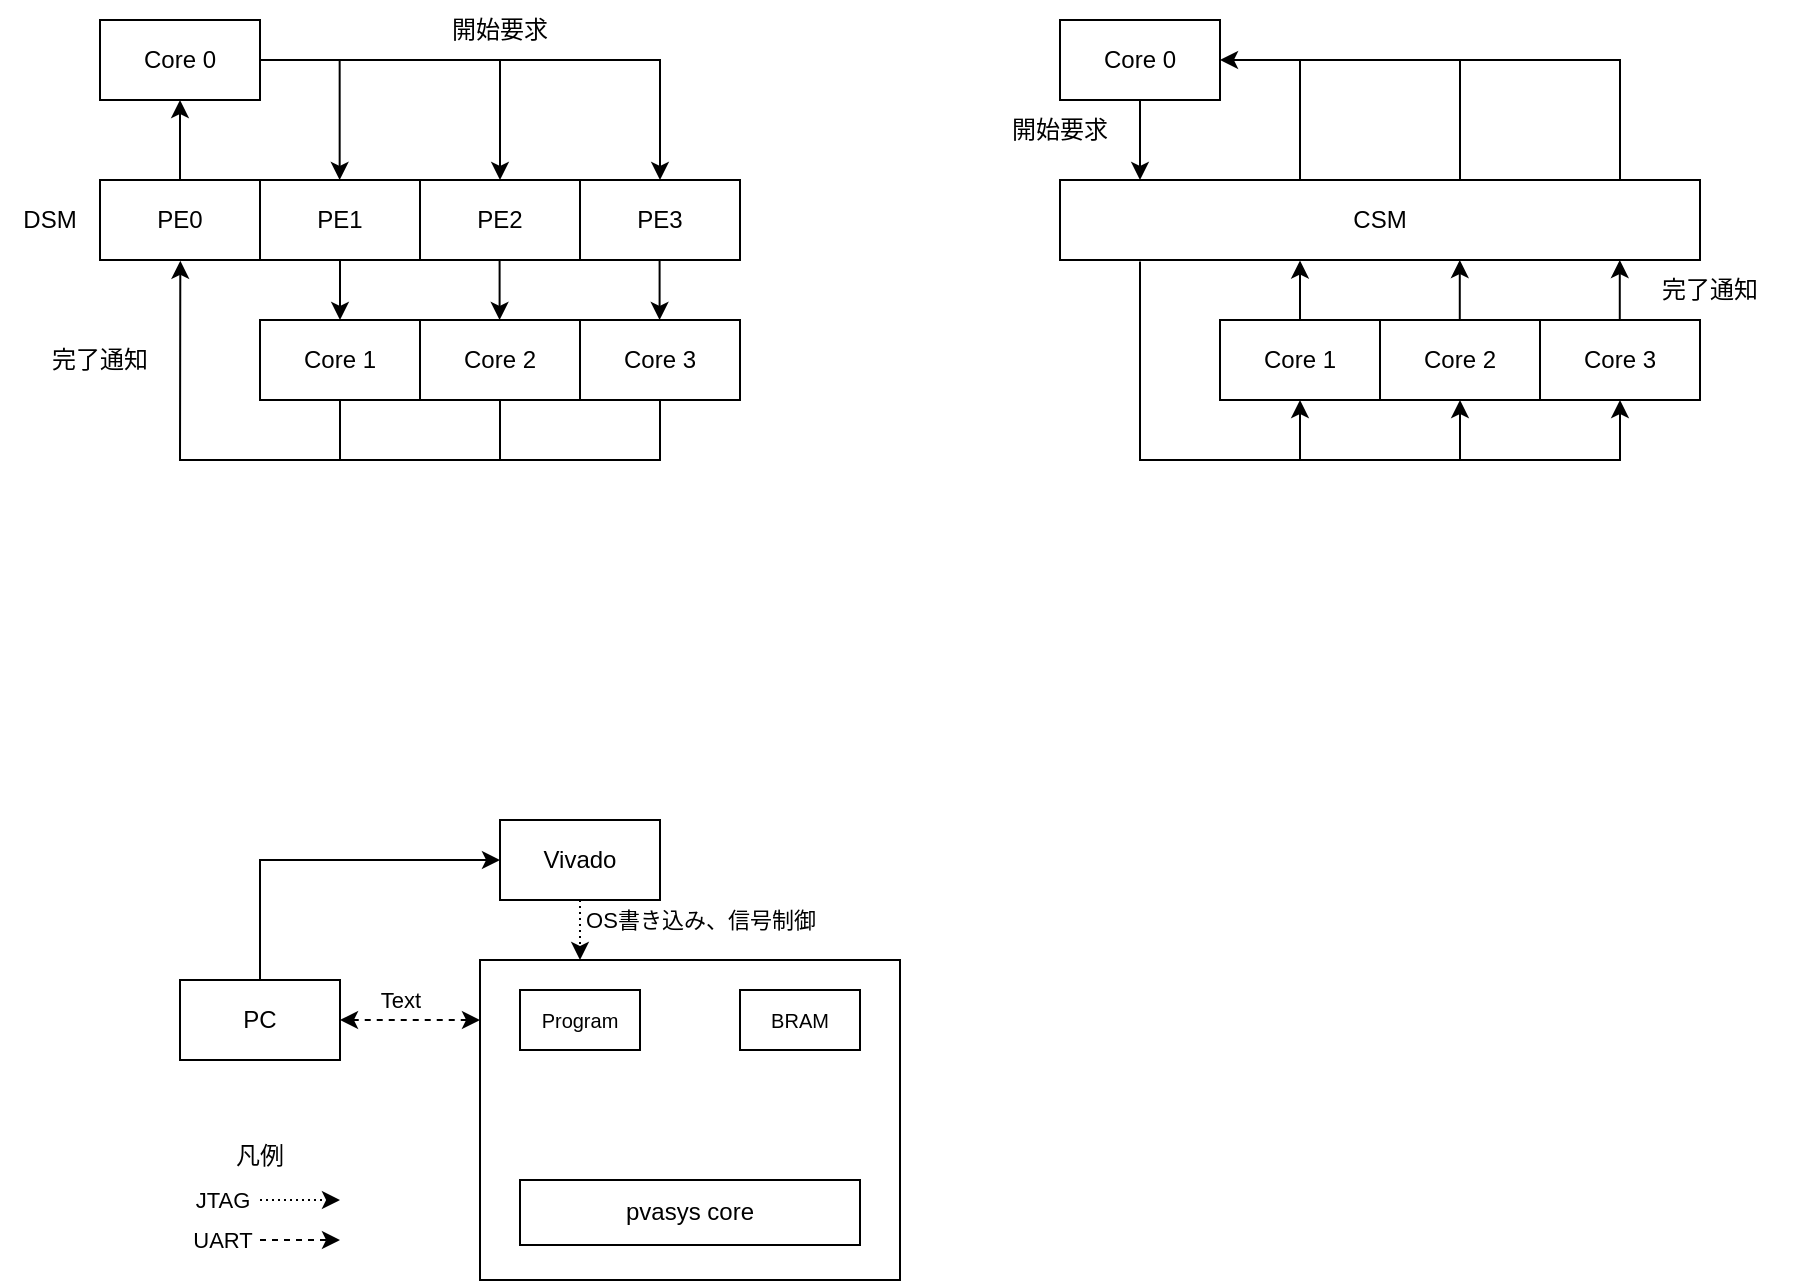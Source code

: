<mxfile version="26.0.10">
  <diagram name="ページ1" id="RiC1qsOWWhuBx3b6LQET">
    <mxGraphModel dx="478" dy="249" grid="1" gridSize="10" guides="1" tooltips="1" connect="1" arrows="1" fold="1" page="1" pageScale="1" pageWidth="827" pageHeight="1169" math="0" shadow="0">
      <root>
        <mxCell id="0" />
        <mxCell id="1" parent="0" />
        <mxCell id="sKgbOW6Ae2z0dJOd7zyF-14" value="" style="rounded=0;whiteSpace=wrap;html=1;labelPosition=right;verticalLabelPosition=bottom;align=left;verticalAlign=top;fontStyle=0;horizontal=1;" vertex="1" parent="1">
          <mxGeometry x="350" y="910" width="210" height="160" as="geometry" />
        </mxCell>
        <mxCell id="qzr4x4b0WC48PWO0vG4D-1" value="PE0" style="rounded=0;whiteSpace=wrap;html=1;" parent="1" vertex="1">
          <mxGeometry x="160" y="520" width="80" height="40" as="geometry" />
        </mxCell>
        <mxCell id="qzr4x4b0WC48PWO0vG4D-2" value="PE1" style="rounded=0;whiteSpace=wrap;html=1;" parent="1" vertex="1">
          <mxGeometry x="240" y="520" width="80" height="40" as="geometry" />
        </mxCell>
        <mxCell id="qzr4x4b0WC48PWO0vG4D-3" value="PE2" style="rounded=0;whiteSpace=wrap;html=1;" parent="1" vertex="1">
          <mxGeometry x="320" y="520" width="80" height="40" as="geometry" />
        </mxCell>
        <mxCell id="qzr4x4b0WC48PWO0vG4D-4" value="PE3" style="rounded=0;whiteSpace=wrap;html=1;" parent="1" vertex="1">
          <mxGeometry x="400" y="520" width="80" height="40" as="geometry" />
        </mxCell>
        <mxCell id="qzr4x4b0WC48PWO0vG4D-6" value="Core 0" style="rounded=0;whiteSpace=wrap;html=1;" parent="1" vertex="1">
          <mxGeometry x="160" y="440" width="80" height="40" as="geometry" />
        </mxCell>
        <mxCell id="qzr4x4b0WC48PWO0vG4D-7" value="Core 1" style="rounded=0;whiteSpace=wrap;html=1;" parent="1" vertex="1">
          <mxGeometry x="240" y="590" width="80" height="40" as="geometry" />
        </mxCell>
        <mxCell id="qzr4x4b0WC48PWO0vG4D-8" value="Core 2" style="rounded=0;whiteSpace=wrap;html=1;" parent="1" vertex="1">
          <mxGeometry x="320" y="590" width="80" height="40" as="geometry" />
        </mxCell>
        <mxCell id="qzr4x4b0WC48PWO0vG4D-9" value="Core 3" style="rounded=0;whiteSpace=wrap;html=1;" parent="1" vertex="1">
          <mxGeometry x="400" y="590" width="80" height="40" as="geometry" />
        </mxCell>
        <mxCell id="qzr4x4b0WC48PWO0vG4D-14" value="" style="endArrow=classic;html=1;rounded=0;exitX=0.5;exitY=1;exitDx=0;exitDy=0;entryX=0.502;entryY=1.01;entryDx=0;entryDy=0;entryPerimeter=0;" parent="1" source="qzr4x4b0WC48PWO0vG4D-7" target="qzr4x4b0WC48PWO0vG4D-1" edge="1">
          <mxGeometry width="50" height="50" relative="1" as="geometry">
            <mxPoint x="280" y="623.68" as="sourcePoint" />
            <mxPoint x="200" y="600" as="targetPoint" />
            <Array as="points">
              <mxPoint x="280" y="660" />
              <mxPoint x="200" y="660" />
            </Array>
          </mxGeometry>
        </mxCell>
        <mxCell id="qzr4x4b0WC48PWO0vG4D-15" value="" style="endArrow=none;html=1;rounded=0;entryX=0.5;entryY=1;entryDx=0;entryDy=0;" parent="1" target="qzr4x4b0WC48PWO0vG4D-8" edge="1">
          <mxGeometry width="50" height="50" relative="1" as="geometry">
            <mxPoint x="280" y="660" as="sourcePoint" />
            <mxPoint x="350" y="640" as="targetPoint" />
            <Array as="points">
              <mxPoint x="360" y="660" />
            </Array>
          </mxGeometry>
        </mxCell>
        <mxCell id="qzr4x4b0WC48PWO0vG4D-16" value="" style="endArrow=none;html=1;rounded=0;entryX=0.5;entryY=1;entryDx=0;entryDy=0;" parent="1" target="qzr4x4b0WC48PWO0vG4D-9" edge="1">
          <mxGeometry width="50" height="50" relative="1" as="geometry">
            <mxPoint x="360" y="660" as="sourcePoint" />
            <mxPoint x="440" y="640" as="targetPoint" />
            <Array as="points">
              <mxPoint x="440" y="660" />
            </Array>
          </mxGeometry>
        </mxCell>
        <mxCell id="qzr4x4b0WC48PWO0vG4D-17" value="" style="endArrow=classic;html=1;rounded=0;exitX=1;exitY=0.5;exitDx=0;exitDy=0;entryX=0.5;entryY=0;entryDx=0;entryDy=0;" parent="1" source="qzr4x4b0WC48PWO0vG4D-6" target="qzr4x4b0WC48PWO0vG4D-4" edge="1">
          <mxGeometry width="50" height="50" relative="1" as="geometry">
            <mxPoint x="260" y="600" as="sourcePoint" />
            <mxPoint x="310" y="550" as="targetPoint" />
            <Array as="points">
              <mxPoint x="440" y="460" />
            </Array>
          </mxGeometry>
        </mxCell>
        <mxCell id="qzr4x4b0WC48PWO0vG4D-18" value="" style="endArrow=classic;html=1;rounded=0;entryX=0.5;entryY=0;entryDx=0;entryDy=0;" parent="1" target="qzr4x4b0WC48PWO0vG4D-3" edge="1">
          <mxGeometry width="50" height="50" relative="1" as="geometry">
            <mxPoint x="360" y="460" as="sourcePoint" />
            <mxPoint x="310" y="550" as="targetPoint" />
          </mxGeometry>
        </mxCell>
        <mxCell id="qzr4x4b0WC48PWO0vG4D-19" value="" style="endArrow=classic;html=1;rounded=0;entryX=0.5;entryY=0;entryDx=0;entryDy=0;" parent="1" edge="1">
          <mxGeometry width="50" height="50" relative="1" as="geometry">
            <mxPoint x="279.83" y="460" as="sourcePoint" />
            <mxPoint x="279.83" y="520" as="targetPoint" />
          </mxGeometry>
        </mxCell>
        <mxCell id="qzr4x4b0WC48PWO0vG4D-24" value="" style="endArrow=classic;html=1;rounded=0;exitX=0.5;exitY=0;exitDx=0;exitDy=0;" parent="1" source="qzr4x4b0WC48PWO0vG4D-1" edge="1">
          <mxGeometry width="50" height="50" relative="1" as="geometry">
            <mxPoint x="260" y="600" as="sourcePoint" />
            <mxPoint x="200" y="480" as="targetPoint" />
          </mxGeometry>
        </mxCell>
        <mxCell id="qzr4x4b0WC48PWO0vG4D-25" value="開始要求" style="text;strokeColor=none;align=center;fillColor=none;html=1;verticalAlign=middle;whiteSpace=wrap;rounded=0;" parent="1" vertex="1">
          <mxGeometry x="315" y="430" width="90" height="30" as="geometry" />
        </mxCell>
        <mxCell id="qzr4x4b0WC48PWO0vG4D-26" value="完了通知" style="text;strokeColor=none;align=center;fillColor=none;html=1;verticalAlign=middle;whiteSpace=wrap;rounded=0;" parent="1" vertex="1">
          <mxGeometry x="120" y="595" width="80" height="30" as="geometry" />
        </mxCell>
        <mxCell id="qzr4x4b0WC48PWO0vG4D-27" value="DSM" style="text;strokeColor=none;align=center;fillColor=none;html=1;verticalAlign=middle;whiteSpace=wrap;rounded=0;" parent="1" vertex="1">
          <mxGeometry x="110" y="525" width="50" height="30" as="geometry" />
        </mxCell>
        <mxCell id="qzr4x4b0WC48PWO0vG4D-28" value="CSM" style="rounded=0;whiteSpace=wrap;html=1;" parent="1" vertex="1">
          <mxGeometry x="640" y="520" width="320" height="40" as="geometry" />
        </mxCell>
        <mxCell id="qzr4x4b0WC48PWO0vG4D-32" value="Core 0" style="rounded=0;whiteSpace=wrap;html=1;" parent="1" vertex="1">
          <mxGeometry x="640" y="440" width="80" height="40" as="geometry" />
        </mxCell>
        <mxCell id="qzr4x4b0WC48PWO0vG4D-33" value="Core 1" style="rounded=0;whiteSpace=wrap;html=1;" parent="1" vertex="1">
          <mxGeometry x="720" y="590" width="80" height="40" as="geometry" />
        </mxCell>
        <mxCell id="qzr4x4b0WC48PWO0vG4D-34" value="Core 2" style="rounded=0;whiteSpace=wrap;html=1;" parent="1" vertex="1">
          <mxGeometry x="800" y="590" width="80" height="40" as="geometry" />
        </mxCell>
        <mxCell id="qzr4x4b0WC48PWO0vG4D-35" value="Core 3" style="rounded=0;whiteSpace=wrap;html=1;" parent="1" vertex="1">
          <mxGeometry x="880" y="590" width="80" height="40" as="geometry" />
        </mxCell>
        <mxCell id="qzr4x4b0WC48PWO0vG4D-36" value="" style="endArrow=classic;html=1;rounded=0;exitX=0.125;exitY=1.02;exitDx=0;exitDy=0;entryX=0.5;entryY=1;entryDx=0;entryDy=0;exitPerimeter=0;" parent="1" source="qzr4x4b0WC48PWO0vG4D-28" target="qzr4x4b0WC48PWO0vG4D-33" edge="1">
          <mxGeometry width="50" height="50" relative="1" as="geometry">
            <mxPoint x="740" y="677.68" as="sourcePoint" />
            <mxPoint x="660" y="610" as="targetPoint" />
            <Array as="points">
              <mxPoint x="680" y="660" />
              <mxPoint x="760" y="660" />
            </Array>
          </mxGeometry>
        </mxCell>
        <mxCell id="qzr4x4b0WC48PWO0vG4D-46" value="完了通知" style="text;strokeColor=none;align=center;fillColor=none;html=1;verticalAlign=middle;whiteSpace=wrap;rounded=0;" parent="1" vertex="1">
          <mxGeometry x="920" y="560" width="90" height="30" as="geometry" />
        </mxCell>
        <mxCell id="qzr4x4b0WC48PWO0vG4D-47" value="開始要求" style="text;strokeColor=none;align=center;fillColor=none;html=1;verticalAlign=middle;whiteSpace=wrap;rounded=0;" parent="1" vertex="1">
          <mxGeometry x="600" y="480" width="80" height="30" as="geometry" />
        </mxCell>
        <mxCell id="qzr4x4b0WC48PWO0vG4D-50" value="" style="endArrow=classic;html=1;rounded=0;exitX=0.5;exitY=1;exitDx=0;exitDy=0;" parent="1" source="qzr4x4b0WC48PWO0vG4D-32" edge="1">
          <mxGeometry width="50" height="50" relative="1" as="geometry">
            <mxPoint x="680" y="490" as="sourcePoint" />
            <mxPoint x="680" y="520" as="targetPoint" />
          </mxGeometry>
        </mxCell>
        <mxCell id="qzr4x4b0WC48PWO0vG4D-51" value="" style="endArrow=classic;html=1;rounded=0;exitX=1;exitY=0.5;exitDx=0;exitDy=0;entryX=0.5;entryY=1;entryDx=0;entryDy=0;" parent="1" target="qzr4x4b0WC48PWO0vG4D-34" edge="1">
          <mxGeometry width="50" height="50" relative="1" as="geometry">
            <mxPoint x="760" y="660" as="sourcePoint" />
            <mxPoint x="960" y="720" as="targetPoint" />
            <Array as="points">
              <mxPoint x="840" y="660" />
            </Array>
          </mxGeometry>
        </mxCell>
        <mxCell id="qzr4x4b0WC48PWO0vG4D-52" value="" style="endArrow=classic;html=1;rounded=0;exitX=1;exitY=0.5;exitDx=0;exitDy=0;entryX=0.5;entryY=1;entryDx=0;entryDy=0;" parent="1" edge="1">
          <mxGeometry width="50" height="50" relative="1" as="geometry">
            <mxPoint x="840" y="660" as="sourcePoint" />
            <mxPoint x="920" y="630" as="targetPoint" />
            <Array as="points">
              <mxPoint x="920" y="660" />
            </Array>
          </mxGeometry>
        </mxCell>
        <mxCell id="qzr4x4b0WC48PWO0vG4D-53" value="" style="endArrow=classic;html=1;rounded=0;entryX=0.5;entryY=0;entryDx=0;entryDy=0;" parent="1" target="qzr4x4b0WC48PWO0vG4D-7" edge="1">
          <mxGeometry width="50" height="50" relative="1" as="geometry">
            <mxPoint x="280" y="560" as="sourcePoint" />
            <mxPoint x="330" y="510" as="targetPoint" />
          </mxGeometry>
        </mxCell>
        <mxCell id="qzr4x4b0WC48PWO0vG4D-54" value="" style="endArrow=classic;html=1;rounded=0;entryX=0.5;entryY=0;entryDx=0;entryDy=0;" parent="1" edge="1">
          <mxGeometry width="50" height="50" relative="1" as="geometry">
            <mxPoint x="359.8" y="560" as="sourcePoint" />
            <mxPoint x="359.8" y="590" as="targetPoint" />
          </mxGeometry>
        </mxCell>
        <mxCell id="qzr4x4b0WC48PWO0vG4D-55" value="" style="endArrow=classic;html=1;rounded=0;entryX=0.5;entryY=0;entryDx=0;entryDy=0;" parent="1" edge="1">
          <mxGeometry width="50" height="50" relative="1" as="geometry">
            <mxPoint x="439.8" y="560" as="sourcePoint" />
            <mxPoint x="439.8" y="590" as="targetPoint" />
          </mxGeometry>
        </mxCell>
        <mxCell id="qzr4x4b0WC48PWO0vG4D-56" value="" style="endArrow=classic;html=1;rounded=0;entryX=0.375;entryY=1.007;entryDx=0;entryDy=0;exitX=0.5;exitY=0;exitDx=0;exitDy=0;entryPerimeter=0;" parent="1" source="qzr4x4b0WC48PWO0vG4D-33" target="qzr4x4b0WC48PWO0vG4D-28" edge="1">
          <mxGeometry width="50" height="50" relative="1" as="geometry">
            <mxPoint x="1040" y="579.52" as="sourcePoint" />
            <mxPoint x="1040" y="550.0" as="targetPoint" />
          </mxGeometry>
        </mxCell>
        <mxCell id="qzr4x4b0WC48PWO0vG4D-58" value="" style="endArrow=classic;html=1;rounded=0;entryX=0.375;entryY=1.007;entryDx=0;entryDy=0;exitX=0.5;exitY=0;exitDx=0;exitDy=0;entryPerimeter=0;" parent="1" edge="1">
          <mxGeometry width="50" height="50" relative="1" as="geometry">
            <mxPoint x="839.89" y="590" as="sourcePoint" />
            <mxPoint x="839.89" y="560" as="targetPoint" />
          </mxGeometry>
        </mxCell>
        <mxCell id="qzr4x4b0WC48PWO0vG4D-59" value="" style="endArrow=classic;html=1;rounded=0;entryX=0.375;entryY=1.007;entryDx=0;entryDy=0;exitX=0.5;exitY=0;exitDx=0;exitDy=0;entryPerimeter=0;" parent="1" edge="1">
          <mxGeometry width="50" height="50" relative="1" as="geometry">
            <mxPoint x="919.89" y="590" as="sourcePoint" />
            <mxPoint x="919.89" y="560" as="targetPoint" />
          </mxGeometry>
        </mxCell>
        <mxCell id="qzr4x4b0WC48PWO0vG4D-61" value="" style="endArrow=classic;html=1;rounded=0;exitX=0.375;exitY=0;exitDx=0;exitDy=0;entryX=1;entryY=0.5;entryDx=0;entryDy=0;exitPerimeter=0;" parent="1" source="qzr4x4b0WC48PWO0vG4D-28" target="qzr4x4b0WC48PWO0vG4D-32" edge="1">
          <mxGeometry width="50" height="50" relative="1" as="geometry">
            <mxPoint x="550" y="580" as="sourcePoint" />
            <mxPoint x="600" y="530" as="targetPoint" />
            <Array as="points">
              <mxPoint x="760" y="460" />
            </Array>
          </mxGeometry>
        </mxCell>
        <mxCell id="qzr4x4b0WC48PWO0vG4D-62" value="" style="endArrow=none;html=1;rounded=0;entryX=0.625;entryY=0.01;entryDx=0;entryDy=0;entryPerimeter=0;" parent="1" target="qzr4x4b0WC48PWO0vG4D-28" edge="1">
          <mxGeometry width="50" height="50" relative="1" as="geometry">
            <mxPoint x="760" y="460" as="sourcePoint" />
            <mxPoint x="600" y="530" as="targetPoint" />
            <Array as="points">
              <mxPoint x="840" y="460" />
            </Array>
          </mxGeometry>
        </mxCell>
        <mxCell id="qzr4x4b0WC48PWO0vG4D-63" value="" style="endArrow=none;html=1;rounded=0;entryX=0.625;entryY=0.01;entryDx=0;entryDy=0;entryPerimeter=0;" parent="1" edge="1">
          <mxGeometry width="50" height="50" relative="1" as="geometry">
            <mxPoint x="840" y="460" as="sourcePoint" />
            <mxPoint x="920" y="520" as="targetPoint" />
            <Array as="points">
              <mxPoint x="920" y="460" />
            </Array>
          </mxGeometry>
        </mxCell>
        <mxCell id="sKgbOW6Ae2z0dJOd7zyF-3" style="edgeStyle=orthogonalEdgeStyle;rounded=0;orthogonalLoop=1;jettySize=auto;html=1;exitX=0.5;exitY=1;exitDx=0;exitDy=0;curved=0;dashed=1;dashPattern=1 2;" edge="1" parent="1" source="sKgbOW6Ae2z0dJOd7zyF-2">
          <mxGeometry relative="1" as="geometry">
            <mxPoint x="400" y="910" as="targetPoint" />
            <Array as="points">
              <mxPoint x="400" y="900" />
              <mxPoint x="400" y="900" />
            </Array>
          </mxGeometry>
        </mxCell>
        <mxCell id="sKgbOW6Ae2z0dJOd7zyF-10" value="OS書き込み、信号制御" style="edgeLabel;html=1;align=center;verticalAlign=middle;resizable=0;points=[];" vertex="1" connectable="0" parent="sKgbOW6Ae2z0dJOd7zyF-3">
          <mxGeometry x="-0.52" y="1" relative="1" as="geometry">
            <mxPoint x="59" y="3" as="offset" />
          </mxGeometry>
        </mxCell>
        <mxCell id="sKgbOW6Ae2z0dJOd7zyF-2" value="Vivado" style="rounded=0;whiteSpace=wrap;html=1;" vertex="1" parent="1">
          <mxGeometry x="360" y="840" width="80" height="40" as="geometry" />
        </mxCell>
        <mxCell id="sKgbOW6Ae2z0dJOd7zyF-5" style="edgeStyle=orthogonalEdgeStyle;rounded=0;orthogonalLoop=1;jettySize=auto;html=1;exitX=0.5;exitY=0;exitDx=0;exitDy=0;entryX=0;entryY=0.5;entryDx=0;entryDy=0;" edge="1" parent="1" source="sKgbOW6Ae2z0dJOd7zyF-4" target="sKgbOW6Ae2z0dJOd7zyF-2">
          <mxGeometry relative="1" as="geometry" />
        </mxCell>
        <mxCell id="sKgbOW6Ae2z0dJOd7zyF-4" value="PC" style="rounded=0;whiteSpace=wrap;html=1;" vertex="1" parent="1">
          <mxGeometry x="200" y="920" width="80" height="40" as="geometry" />
        </mxCell>
        <mxCell id="sKgbOW6Ae2z0dJOd7zyF-12" value="&lt;font style=&quot;font-size: 10px;&quot;&gt;BRAM&lt;/font&gt;" style="rounded=0;whiteSpace=wrap;html=1;" vertex="1" parent="1">
          <mxGeometry x="480" y="925" width="60" height="30" as="geometry" />
        </mxCell>
        <mxCell id="sKgbOW6Ae2z0dJOd7zyF-20" value="" style="endArrow=classic;html=1;rounded=0;dashed=1;dashPattern=1 2;" edge="1" parent="1">
          <mxGeometry width="50" height="50" relative="1" as="geometry">
            <mxPoint x="240" y="1030" as="sourcePoint" />
            <mxPoint x="280" y="1030" as="targetPoint" />
          </mxGeometry>
        </mxCell>
        <mxCell id="sKgbOW6Ae2z0dJOd7zyF-21" value="JTAG" style="edgeLabel;html=1;align=center;verticalAlign=middle;resizable=0;points=[];" vertex="1" connectable="0" parent="sKgbOW6Ae2z0dJOd7zyF-20">
          <mxGeometry x="0.364" y="-1" relative="1" as="geometry">
            <mxPoint x="-47" y="-1" as="offset" />
          </mxGeometry>
        </mxCell>
        <mxCell id="sKgbOW6Ae2z0dJOd7zyF-22" value="凡例" style="text;strokeColor=none;align=center;fillColor=none;html=1;verticalAlign=middle;whiteSpace=wrap;rounded=0;" vertex="1" parent="1">
          <mxGeometry x="225" y="1000" width="30" height="15" as="geometry" />
        </mxCell>
        <mxCell id="sKgbOW6Ae2z0dJOd7zyF-23" value="" style="endArrow=classic;html=1;rounded=0;dashed=1;" edge="1" parent="1">
          <mxGeometry width="50" height="50" relative="1" as="geometry">
            <mxPoint x="240" y="1050" as="sourcePoint" />
            <mxPoint x="280" y="1050" as="targetPoint" />
          </mxGeometry>
        </mxCell>
        <mxCell id="sKgbOW6Ae2z0dJOd7zyF-24" value="&lt;div&gt;UART&lt;/div&gt;" style="edgeLabel;html=1;align=center;verticalAlign=middle;resizable=0;points=[];" vertex="1" connectable="0" parent="sKgbOW6Ae2z0dJOd7zyF-23">
          <mxGeometry x="-0.025" y="-1" relative="1" as="geometry">
            <mxPoint x="-39" y="-1" as="offset" />
          </mxGeometry>
        </mxCell>
        <mxCell id="sKgbOW6Ae2z0dJOd7zyF-28" value="pvasys core" style="rounded=0;whiteSpace=wrap;html=1;" vertex="1" parent="1">
          <mxGeometry x="370" y="1020" width="170" height="32.5" as="geometry" />
        </mxCell>
        <mxCell id="sKgbOW6Ae2z0dJOd7zyF-30" value="" style="endArrow=classic;startArrow=classic;html=1;rounded=0;exitX=1;exitY=0.5;exitDx=0;exitDy=0;dashed=1;" edge="1" parent="1" source="sKgbOW6Ae2z0dJOd7zyF-4">
          <mxGeometry width="50" height="50" relative="1" as="geometry">
            <mxPoint x="380" y="1000" as="sourcePoint" />
            <mxPoint x="350" y="940" as="targetPoint" />
          </mxGeometry>
        </mxCell>
        <mxCell id="sKgbOW6Ae2z0dJOd7zyF-31" value="Text" style="edgeLabel;html=1;align=center;verticalAlign=middle;resizable=0;points=[];" vertex="1" connectable="0" parent="sKgbOW6Ae2z0dJOd7zyF-30">
          <mxGeometry x="0.052" relative="1" as="geometry">
            <mxPoint x="-7" y="-10" as="offset" />
          </mxGeometry>
        </mxCell>
        <mxCell id="sKgbOW6Ae2z0dJOd7zyF-32" value="&lt;font size=&quot;1&quot;&gt;Program&lt;/font&gt;" style="rounded=0;whiteSpace=wrap;html=1;" vertex="1" parent="1">
          <mxGeometry x="370" y="925" width="60" height="30" as="geometry" />
        </mxCell>
      </root>
    </mxGraphModel>
  </diagram>
</mxfile>
